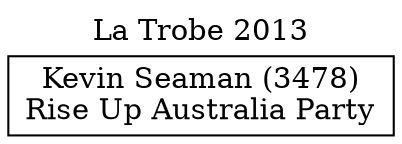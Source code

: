 // House preference flow
digraph "Kevin Seaman (3478)_La Trobe_2013" {
	graph [label="La Trobe 2013" labelloc=t mclimit=10]
	node [shape=box]
	"Kevin Seaman (3478)" [label="Kevin Seaman (3478)
Rise Up Australia Party"]
}
